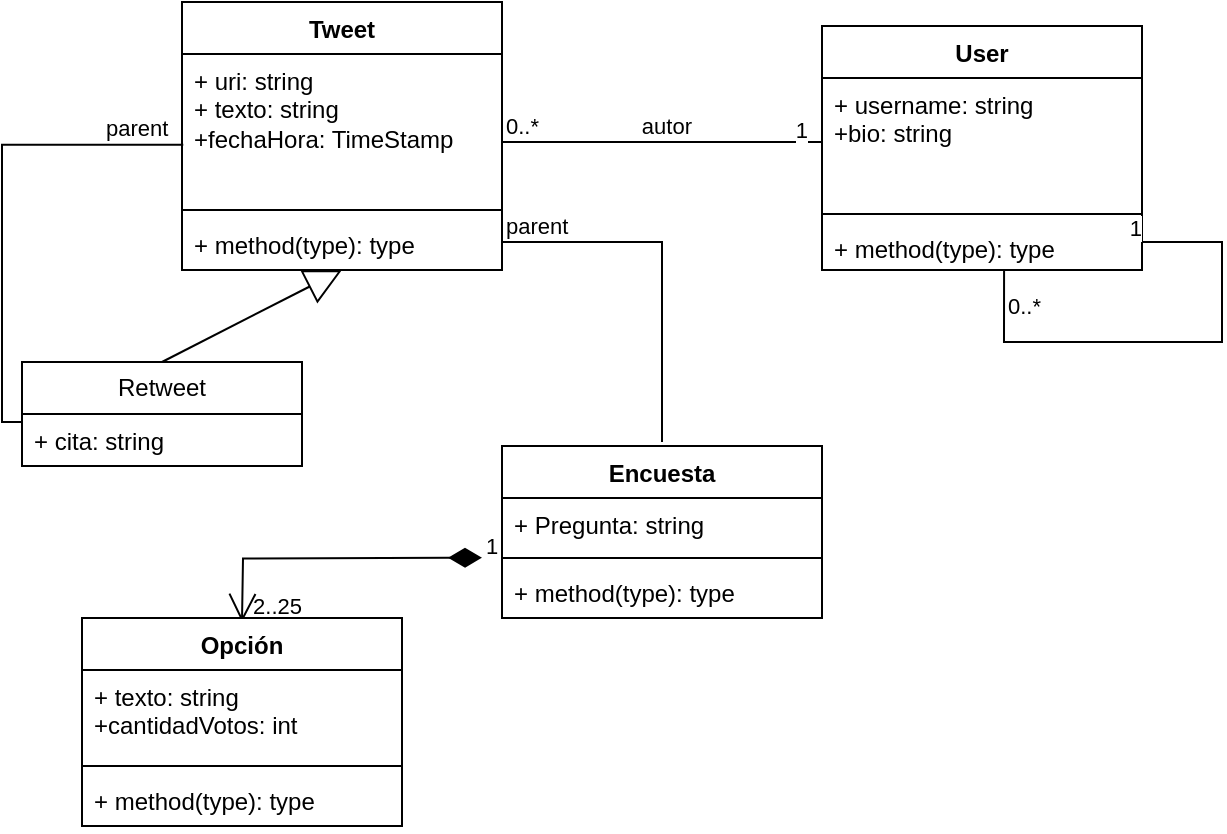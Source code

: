 <mxfile version="21.0.2" type="github">
  <diagram name="Página-1" id="0pFQhn8OsvSIsDo329pY">
    <mxGraphModel dx="1195" dy="652" grid="1" gridSize="10" guides="1" tooltips="1" connect="1" arrows="1" fold="1" page="1" pageScale="1" pageWidth="850" pageHeight="1100" math="0" shadow="0">
      <root>
        <mxCell id="0" />
        <mxCell id="1" parent="0" />
        <mxCell id="8PIbUzkmR0RHy6PG0w7r-1" value="Tweet" style="swimlane;fontStyle=1;align=center;verticalAlign=top;childLayout=stackLayout;horizontal=1;startSize=26;horizontalStack=0;resizeParent=1;resizeParentMax=0;resizeLast=0;collapsible=1;marginBottom=0;whiteSpace=wrap;html=1;" vertex="1" parent="1">
          <mxGeometry x="170" y="130" width="160" height="134" as="geometry" />
        </mxCell>
        <mxCell id="8PIbUzkmR0RHy6PG0w7r-2" value="&lt;div&gt;+ uri: string&lt;/div&gt;&lt;div&gt;+ texto: string&lt;/div&gt;&lt;div&gt;+fechaHora: TimeStamp&lt;br&gt;&lt;/div&gt;" style="text;strokeColor=none;fillColor=none;align=left;verticalAlign=top;spacingLeft=4;spacingRight=4;overflow=hidden;rotatable=0;points=[[0,0.5],[1,0.5]];portConstraint=eastwest;whiteSpace=wrap;html=1;" vertex="1" parent="8PIbUzkmR0RHy6PG0w7r-1">
          <mxGeometry y="26" width="160" height="74" as="geometry" />
        </mxCell>
        <mxCell id="8PIbUzkmR0RHy6PG0w7r-3" value="" style="line;strokeWidth=1;fillColor=none;align=left;verticalAlign=middle;spacingTop=-1;spacingLeft=3;spacingRight=3;rotatable=0;labelPosition=right;points=[];portConstraint=eastwest;strokeColor=inherit;" vertex="1" parent="8PIbUzkmR0RHy6PG0w7r-1">
          <mxGeometry y="100" width="160" height="8" as="geometry" />
        </mxCell>
        <mxCell id="8PIbUzkmR0RHy6PG0w7r-4" value="+ method(type): type" style="text;strokeColor=none;fillColor=none;align=left;verticalAlign=top;spacingLeft=4;spacingRight=4;overflow=hidden;rotatable=0;points=[[0,0.5],[1,0.5]];portConstraint=eastwest;whiteSpace=wrap;html=1;" vertex="1" parent="8PIbUzkmR0RHy6PG0w7r-1">
          <mxGeometry y="108" width="160" height="26" as="geometry" />
        </mxCell>
        <mxCell id="8PIbUzkmR0RHy6PG0w7r-5" value="User" style="swimlane;fontStyle=1;align=center;verticalAlign=top;childLayout=stackLayout;horizontal=1;startSize=26;horizontalStack=0;resizeParent=1;resizeParentMax=0;resizeLast=0;collapsible=1;marginBottom=0;whiteSpace=wrap;html=1;" vertex="1" parent="1">
          <mxGeometry x="490" y="142" width="160" height="122" as="geometry" />
        </mxCell>
        <mxCell id="8PIbUzkmR0RHy6PG0w7r-6" value="&lt;div&gt;+ username: string&lt;/div&gt;&lt;div&gt;+bio: string&lt;br&gt;&lt;/div&gt;" style="text;strokeColor=none;fillColor=none;align=left;verticalAlign=top;spacingLeft=4;spacingRight=4;overflow=hidden;rotatable=0;points=[[0,0.5],[1,0.5]];portConstraint=eastwest;whiteSpace=wrap;html=1;" vertex="1" parent="8PIbUzkmR0RHy6PG0w7r-5">
          <mxGeometry y="26" width="160" height="64" as="geometry" />
        </mxCell>
        <mxCell id="8PIbUzkmR0RHy6PG0w7r-7" value="" style="line;strokeWidth=1;fillColor=none;align=left;verticalAlign=middle;spacingTop=-1;spacingLeft=3;spacingRight=3;rotatable=0;labelPosition=right;points=[];portConstraint=eastwest;strokeColor=inherit;" vertex="1" parent="8PIbUzkmR0RHy6PG0w7r-5">
          <mxGeometry y="90" width="160" height="8" as="geometry" />
        </mxCell>
        <mxCell id="8PIbUzkmR0RHy6PG0w7r-8" value="+ method(type): type" style="text;strokeColor=none;fillColor=none;align=left;verticalAlign=top;spacingLeft=4;spacingRight=4;overflow=hidden;rotatable=0;points=[[0,0.5],[1,0.5]];portConstraint=eastwest;whiteSpace=wrap;html=1;" vertex="1" parent="8PIbUzkmR0RHy6PG0w7r-5">
          <mxGeometry y="98" width="160" height="24" as="geometry" />
        </mxCell>
        <mxCell id="8PIbUzkmR0RHy6PG0w7r-13" value="" style="endArrow=none;html=1;edgeStyle=orthogonalEdgeStyle;rounded=0;exitX=0.569;exitY=1;exitDx=0;exitDy=0;exitPerimeter=0;entryX=1;entryY=0.5;entryDx=0;entryDy=0;" edge="1" parent="8PIbUzkmR0RHy6PG0w7r-5" source="8PIbUzkmR0RHy6PG0w7r-8" target="8PIbUzkmR0RHy6PG0w7r-8">
          <mxGeometry relative="1" as="geometry">
            <mxPoint x="70" y="178" as="sourcePoint" />
            <mxPoint x="240" y="108" as="targetPoint" />
            <Array as="points">
              <mxPoint x="91" y="158" />
              <mxPoint x="200" y="158" />
              <mxPoint x="200" y="108" />
              <mxPoint x="160" y="108" />
            </Array>
          </mxGeometry>
        </mxCell>
        <mxCell id="8PIbUzkmR0RHy6PG0w7r-14" value="0..*" style="edgeLabel;resizable=0;html=1;align=left;verticalAlign=bottom;" connectable="0" vertex="1" parent="8PIbUzkmR0RHy6PG0w7r-13">
          <mxGeometry x="-1" relative="1" as="geometry">
            <mxPoint y="26" as="offset" />
          </mxGeometry>
        </mxCell>
        <mxCell id="8PIbUzkmR0RHy6PG0w7r-15" value="1" style="edgeLabel;resizable=0;html=1;align=right;verticalAlign=bottom;" connectable="0" vertex="1" parent="8PIbUzkmR0RHy6PG0w7r-13">
          <mxGeometry x="1" relative="1" as="geometry" />
        </mxCell>
        <mxCell id="8PIbUzkmR0RHy6PG0w7r-9" value="" style="endArrow=none;html=1;edgeStyle=orthogonalEdgeStyle;rounded=0;" edge="1" parent="1">
          <mxGeometry relative="1" as="geometry">
            <mxPoint x="330" y="200" as="sourcePoint" />
            <mxPoint x="490" y="200" as="targetPoint" />
          </mxGeometry>
        </mxCell>
        <mxCell id="8PIbUzkmR0RHy6PG0w7r-10" value="0..*" style="edgeLabel;resizable=0;html=1;align=left;verticalAlign=bottom;" connectable="0" vertex="1" parent="8PIbUzkmR0RHy6PG0w7r-9">
          <mxGeometry x="-1" relative="1" as="geometry" />
        </mxCell>
        <mxCell id="8PIbUzkmR0RHy6PG0w7r-11" value="autor" style="edgeLabel;resizable=0;html=1;align=right;verticalAlign=bottom;" connectable="0" vertex="1" parent="8PIbUzkmR0RHy6PG0w7r-9">
          <mxGeometry x="1" relative="1" as="geometry">
            <mxPoint x="-65" as="offset" />
          </mxGeometry>
        </mxCell>
        <mxCell id="8PIbUzkmR0RHy6PG0w7r-12" value="&lt;div&gt;1&lt;/div&gt;" style="edgeLabel;resizable=0;html=1;align=right;verticalAlign=bottom;" connectable="0" vertex="1" parent="1">
          <mxGeometry x="490" y="197" as="geometry">
            <mxPoint x="-7" y="5" as="offset" />
          </mxGeometry>
        </mxCell>
        <mxCell id="8PIbUzkmR0RHy6PG0w7r-21" value="Retweet" style="swimlane;fontStyle=0;childLayout=stackLayout;horizontal=1;startSize=26;fillColor=none;horizontalStack=0;resizeParent=1;resizeParentMax=0;resizeLast=0;collapsible=1;marginBottom=0;whiteSpace=wrap;html=1;" vertex="1" parent="1">
          <mxGeometry x="90" y="310" width="140" height="52" as="geometry" />
        </mxCell>
        <mxCell id="8PIbUzkmR0RHy6PG0w7r-22" value="&lt;div&gt;+ cita: string&lt;br&gt;&lt;/div&gt;" style="text;strokeColor=none;fillColor=none;align=left;verticalAlign=top;spacingLeft=4;spacingRight=4;overflow=hidden;rotatable=0;points=[[0,0.5],[1,0.5]];portConstraint=eastwest;whiteSpace=wrap;html=1;" vertex="1" parent="8PIbUzkmR0RHy6PG0w7r-21">
          <mxGeometry y="26" width="140" height="26" as="geometry" />
        </mxCell>
        <mxCell id="8PIbUzkmR0RHy6PG0w7r-28" value="" style="endArrow=block;endSize=16;endFill=0;html=1;rounded=0;entryX=0.5;entryY=1;entryDx=0;entryDy=0;exitX=0.5;exitY=0;exitDx=0;exitDy=0;" edge="1" parent="1" source="8PIbUzkmR0RHy6PG0w7r-21" target="8PIbUzkmR0RHy6PG0w7r-1">
          <mxGeometry x="-0.55" y="45" width="160" relative="1" as="geometry">
            <mxPoint x="160" y="280" as="sourcePoint" />
            <mxPoint x="320" y="280" as="targetPoint" />
            <mxPoint as="offset" />
          </mxGeometry>
        </mxCell>
        <mxCell id="8PIbUzkmR0RHy6PG0w7r-29" value="" style="endArrow=none;html=1;edgeStyle=orthogonalEdgeStyle;rounded=0;entryX=0;entryY=0.154;entryDx=0;entryDy=0;entryPerimeter=0;exitX=0.004;exitY=0.613;exitDx=0;exitDy=0;exitPerimeter=0;" edge="1" parent="1" source="8PIbUzkmR0RHy6PG0w7r-2" target="8PIbUzkmR0RHy6PG0w7r-22">
          <mxGeometry relative="1" as="geometry">
            <mxPoint x="50" y="280" as="sourcePoint" />
            <mxPoint x="210" y="280" as="targetPoint" />
          </mxGeometry>
        </mxCell>
        <mxCell id="8PIbUzkmR0RHy6PG0w7r-30" value="parent" style="edgeLabel;resizable=0;html=1;align=left;verticalAlign=bottom;" connectable="0" vertex="1" parent="8PIbUzkmR0RHy6PG0w7r-29">
          <mxGeometry x="-1" relative="1" as="geometry">
            <mxPoint x="-41" as="offset" />
          </mxGeometry>
        </mxCell>
        <mxCell id="8PIbUzkmR0RHy6PG0w7r-32" value="" style="endArrow=none;html=1;edgeStyle=orthogonalEdgeStyle;rounded=0;" edge="1" parent="1">
          <mxGeometry relative="1" as="geometry">
            <mxPoint x="330" y="250" as="sourcePoint" />
            <mxPoint x="410" y="350" as="targetPoint" />
            <Array as="points">
              <mxPoint x="410" y="250" />
              <mxPoint x="410" y="350" />
            </Array>
          </mxGeometry>
        </mxCell>
        <mxCell id="8PIbUzkmR0RHy6PG0w7r-33" value="parent" style="edgeLabel;resizable=0;html=1;align=left;verticalAlign=bottom;" connectable="0" vertex="1" parent="8PIbUzkmR0RHy6PG0w7r-32">
          <mxGeometry x="-1" relative="1" as="geometry" />
        </mxCell>
        <mxCell id="8PIbUzkmR0RHy6PG0w7r-34" value="2..25" style="edgeLabel;resizable=0;html=1;align=right;verticalAlign=bottom;" connectable="0" vertex="1" parent="8PIbUzkmR0RHy6PG0w7r-32">
          <mxGeometry x="1" relative="1" as="geometry">
            <mxPoint x="-180" y="90" as="offset" />
          </mxGeometry>
        </mxCell>
        <mxCell id="8PIbUzkmR0RHy6PG0w7r-35" value="Encuesta" style="swimlane;fontStyle=1;align=center;verticalAlign=top;childLayout=stackLayout;horizontal=1;startSize=26;horizontalStack=0;resizeParent=1;resizeParentMax=0;resizeLast=0;collapsible=1;marginBottom=0;whiteSpace=wrap;html=1;" vertex="1" parent="1">
          <mxGeometry x="330" y="352" width="160" height="86" as="geometry" />
        </mxCell>
        <mxCell id="8PIbUzkmR0RHy6PG0w7r-36" value="+ Pregunta: string" style="text;strokeColor=none;fillColor=none;align=left;verticalAlign=top;spacingLeft=4;spacingRight=4;overflow=hidden;rotatable=0;points=[[0,0.5],[1,0.5]];portConstraint=eastwest;whiteSpace=wrap;html=1;" vertex="1" parent="8PIbUzkmR0RHy6PG0w7r-35">
          <mxGeometry y="26" width="160" height="26" as="geometry" />
        </mxCell>
        <mxCell id="8PIbUzkmR0RHy6PG0w7r-39" value="1" style="endArrow=open;html=1;endSize=12;startArrow=diamondThin;startSize=14;startFill=1;edgeStyle=orthogonalEdgeStyle;align=left;verticalAlign=bottom;rounded=0;" edge="1" parent="8PIbUzkmR0RHy6PG0w7r-35">
          <mxGeometry x="-1" y="3" relative="1" as="geometry">
            <mxPoint x="-10" y="55.83" as="sourcePoint" />
            <mxPoint x="-130" y="88" as="targetPoint" />
          </mxGeometry>
        </mxCell>
        <mxCell id="8PIbUzkmR0RHy6PG0w7r-37" value="" style="line;strokeWidth=1;fillColor=none;align=left;verticalAlign=middle;spacingTop=-1;spacingLeft=3;spacingRight=3;rotatable=0;labelPosition=right;points=[];portConstraint=eastwest;strokeColor=inherit;" vertex="1" parent="8PIbUzkmR0RHy6PG0w7r-35">
          <mxGeometry y="52" width="160" height="8" as="geometry" />
        </mxCell>
        <mxCell id="8PIbUzkmR0RHy6PG0w7r-38" value="+ method(type): type" style="text;strokeColor=none;fillColor=none;align=left;verticalAlign=top;spacingLeft=4;spacingRight=4;overflow=hidden;rotatable=0;points=[[0,0.5],[1,0.5]];portConstraint=eastwest;whiteSpace=wrap;html=1;" vertex="1" parent="8PIbUzkmR0RHy6PG0w7r-35">
          <mxGeometry y="60" width="160" height="26" as="geometry" />
        </mxCell>
        <mxCell id="8PIbUzkmR0RHy6PG0w7r-40" value="Opción" style="swimlane;fontStyle=1;align=center;verticalAlign=top;childLayout=stackLayout;horizontal=1;startSize=26;horizontalStack=0;resizeParent=1;resizeParentMax=0;resizeLast=0;collapsible=1;marginBottom=0;whiteSpace=wrap;html=1;" vertex="1" parent="1">
          <mxGeometry x="120" y="438" width="160" height="104" as="geometry" />
        </mxCell>
        <mxCell id="8PIbUzkmR0RHy6PG0w7r-41" value="&lt;div&gt;+ texto: string&lt;/div&gt;&lt;div&gt;+cantidadVotos: int&lt;br&gt;&lt;/div&gt;" style="text;strokeColor=none;fillColor=none;align=left;verticalAlign=top;spacingLeft=4;spacingRight=4;overflow=hidden;rotatable=0;points=[[0,0.5],[1,0.5]];portConstraint=eastwest;whiteSpace=wrap;html=1;" vertex="1" parent="8PIbUzkmR0RHy6PG0w7r-40">
          <mxGeometry y="26" width="160" height="44" as="geometry" />
        </mxCell>
        <mxCell id="8PIbUzkmR0RHy6PG0w7r-42" value="" style="line;strokeWidth=1;fillColor=none;align=left;verticalAlign=middle;spacingTop=-1;spacingLeft=3;spacingRight=3;rotatable=0;labelPosition=right;points=[];portConstraint=eastwest;strokeColor=inherit;" vertex="1" parent="8PIbUzkmR0RHy6PG0w7r-40">
          <mxGeometry y="70" width="160" height="8" as="geometry" />
        </mxCell>
        <mxCell id="8PIbUzkmR0RHy6PG0w7r-43" value="+ method(type): type" style="text;strokeColor=none;fillColor=none;align=left;verticalAlign=top;spacingLeft=4;spacingRight=4;overflow=hidden;rotatable=0;points=[[0,0.5],[1,0.5]];portConstraint=eastwest;whiteSpace=wrap;html=1;" vertex="1" parent="8PIbUzkmR0RHy6PG0w7r-40">
          <mxGeometry y="78" width="160" height="26" as="geometry" />
        </mxCell>
      </root>
    </mxGraphModel>
  </diagram>
</mxfile>
